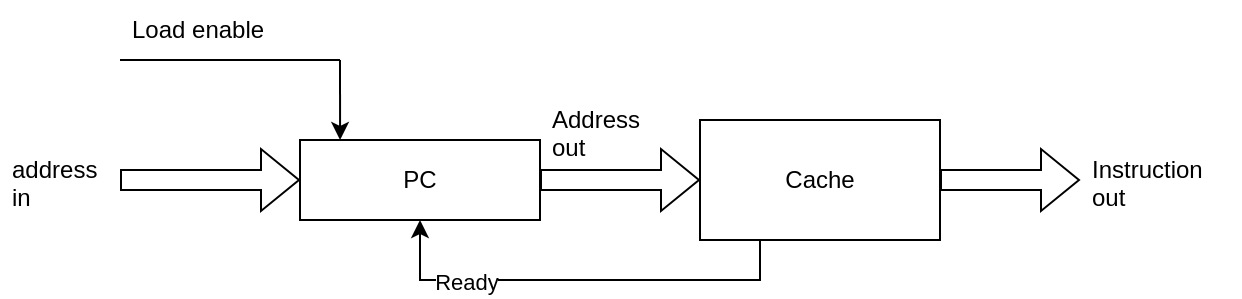 <mxfile version="21.3.8" type="github">
  <diagram name="Pagina-1" id="BziqSJNIbleyAil_5nfS">
    <mxGraphModel dx="607" dy="334" grid="1" gridSize="10" guides="1" tooltips="1" connect="1" arrows="1" fold="1" page="1" pageScale="1" pageWidth="827" pageHeight="1169" math="0" shadow="0">
      <root>
        <mxCell id="0" />
        <mxCell id="1" parent="0" />
        <mxCell id="_WhlAjwpVJKgRgP4hG31-1" value="PC" style="rounded=0;whiteSpace=wrap;html=1;" parent="1" vertex="1">
          <mxGeometry x="230" y="170" width="120" height="40" as="geometry" />
        </mxCell>
        <mxCell id="_WhlAjwpVJKgRgP4hG31-2" value="" style="shape=flexArrow;endArrow=classic;html=1;rounded=0;entryX=0;entryY=0.5;entryDx=0;entryDy=0;" parent="1" target="_WhlAjwpVJKgRgP4hG31-1" edge="1">
          <mxGeometry width="50" height="50" relative="1" as="geometry">
            <mxPoint x="140" y="190" as="sourcePoint" />
            <mxPoint x="340" y="270" as="targetPoint" />
          </mxGeometry>
        </mxCell>
        <mxCell id="_WhlAjwpVJKgRgP4hG31-3" value="" style="endArrow=none;html=1;rounded=0;" parent="1" edge="1">
          <mxGeometry width="50" height="50" relative="1" as="geometry">
            <mxPoint x="140" y="130" as="sourcePoint" />
            <mxPoint x="250" y="130" as="targetPoint" />
          </mxGeometry>
        </mxCell>
        <mxCell id="_WhlAjwpVJKgRgP4hG31-5" value="" style="shape=flexArrow;endArrow=classic;html=1;rounded=0;exitX=1;exitY=0.5;exitDx=0;exitDy=0;" parent="1" source="_WhlAjwpVJKgRgP4hG31-1" edge="1">
          <mxGeometry width="50" height="50" relative="1" as="geometry">
            <mxPoint x="200" y="250" as="sourcePoint" />
            <mxPoint x="430" y="190" as="targetPoint" />
          </mxGeometry>
        </mxCell>
        <mxCell id="_WhlAjwpVJKgRgP4hG31-6" value="&lt;div&gt;address in&lt;/div&gt;" style="text;strokeColor=none;fillColor=none;align=left;verticalAlign=middle;spacingLeft=4;spacingRight=4;overflow=hidden;points=[[0,0.5],[1,0.5]];portConstraint=eastwest;rotatable=0;whiteSpace=wrap;html=1;" parent="1" vertex="1">
          <mxGeometry x="80" y="175" width="60" height="30" as="geometry" />
        </mxCell>
        <mxCell id="_WhlAjwpVJKgRgP4hG31-7" value="&lt;div&gt;Load enable&lt;/div&gt;" style="text;strokeColor=none;fillColor=none;align=left;verticalAlign=middle;spacingLeft=4;spacingRight=4;overflow=hidden;points=[[0,0.5],[1,0.5]];portConstraint=eastwest;rotatable=0;whiteSpace=wrap;html=1;" parent="1" vertex="1">
          <mxGeometry x="140" y="100" width="80" height="30" as="geometry" />
        </mxCell>
        <mxCell id="_WhlAjwpVJKgRgP4hG31-8" value="&lt;div&gt;Address out&lt;/div&gt;" style="text;strokeColor=none;fillColor=none;align=left;verticalAlign=middle;spacingLeft=4;spacingRight=4;overflow=hidden;points=[[0,0.5],[1,0.5]];portConstraint=eastwest;rotatable=0;whiteSpace=wrap;html=1;" parent="1" vertex="1">
          <mxGeometry x="350" y="150" width="70" height="30" as="geometry" />
        </mxCell>
        <mxCell id="XoxdECgdyZfSGbKDLF9D-5" style="edgeStyle=orthogonalEdgeStyle;rounded=0;orthogonalLoop=1;jettySize=auto;html=1;exitX=0.25;exitY=1;exitDx=0;exitDy=0;entryX=0.5;entryY=1;entryDx=0;entryDy=0;" edge="1" parent="1" source="XoxdECgdyZfSGbKDLF9D-3" target="_WhlAjwpVJKgRgP4hG31-1">
          <mxGeometry relative="1" as="geometry" />
        </mxCell>
        <mxCell id="XoxdECgdyZfSGbKDLF9D-6" value="&lt;div&gt;Ready&lt;/div&gt;" style="edgeLabel;html=1;align=center;verticalAlign=middle;resizable=0;points=[];" vertex="1" connectable="0" parent="XoxdECgdyZfSGbKDLF9D-5">
          <mxGeometry x="0.521" y="1" relative="1" as="geometry">
            <mxPoint as="offset" />
          </mxGeometry>
        </mxCell>
        <mxCell id="XoxdECgdyZfSGbKDLF9D-3" value="&lt;div&gt;Cache&lt;/div&gt;" style="rounded=0;whiteSpace=wrap;html=1;" vertex="1" parent="1">
          <mxGeometry x="430" y="160" width="120" height="60" as="geometry" />
        </mxCell>
        <mxCell id="XoxdECgdyZfSGbKDLF9D-8" value="" style="shape=flexArrow;endArrow=classic;html=1;rounded=0;exitX=1;exitY=0.5;exitDx=0;exitDy=0;" edge="1" parent="1" source="XoxdECgdyZfSGbKDLF9D-3" target="XoxdECgdyZfSGbKDLF9D-9">
          <mxGeometry width="50" height="50" relative="1" as="geometry">
            <mxPoint x="410" y="210" as="sourcePoint" />
            <mxPoint x="630" y="190" as="targetPoint" />
          </mxGeometry>
        </mxCell>
        <mxCell id="XoxdECgdyZfSGbKDLF9D-9" value="&lt;div&gt;Instruction out&lt;/div&gt;" style="text;strokeColor=none;fillColor=none;align=left;verticalAlign=middle;spacingLeft=4;spacingRight=4;overflow=hidden;points=[[0,0.5],[1,0.5]];portConstraint=eastwest;rotatable=0;whiteSpace=wrap;html=1;" vertex="1" parent="1">
          <mxGeometry x="620" y="175" width="80" height="30" as="geometry" />
        </mxCell>
        <mxCell id="XoxdECgdyZfSGbKDLF9D-10" value="" style="endArrow=classic;html=1;rounded=0;entryX=0.167;entryY=0;entryDx=0;entryDy=0;entryPerimeter=0;" edge="1" parent="1" target="_WhlAjwpVJKgRgP4hG31-1">
          <mxGeometry width="50" height="50" relative="1" as="geometry">
            <mxPoint x="250" y="130" as="sourcePoint" />
            <mxPoint x="320" y="140" as="targetPoint" />
          </mxGeometry>
        </mxCell>
      </root>
    </mxGraphModel>
  </diagram>
</mxfile>
